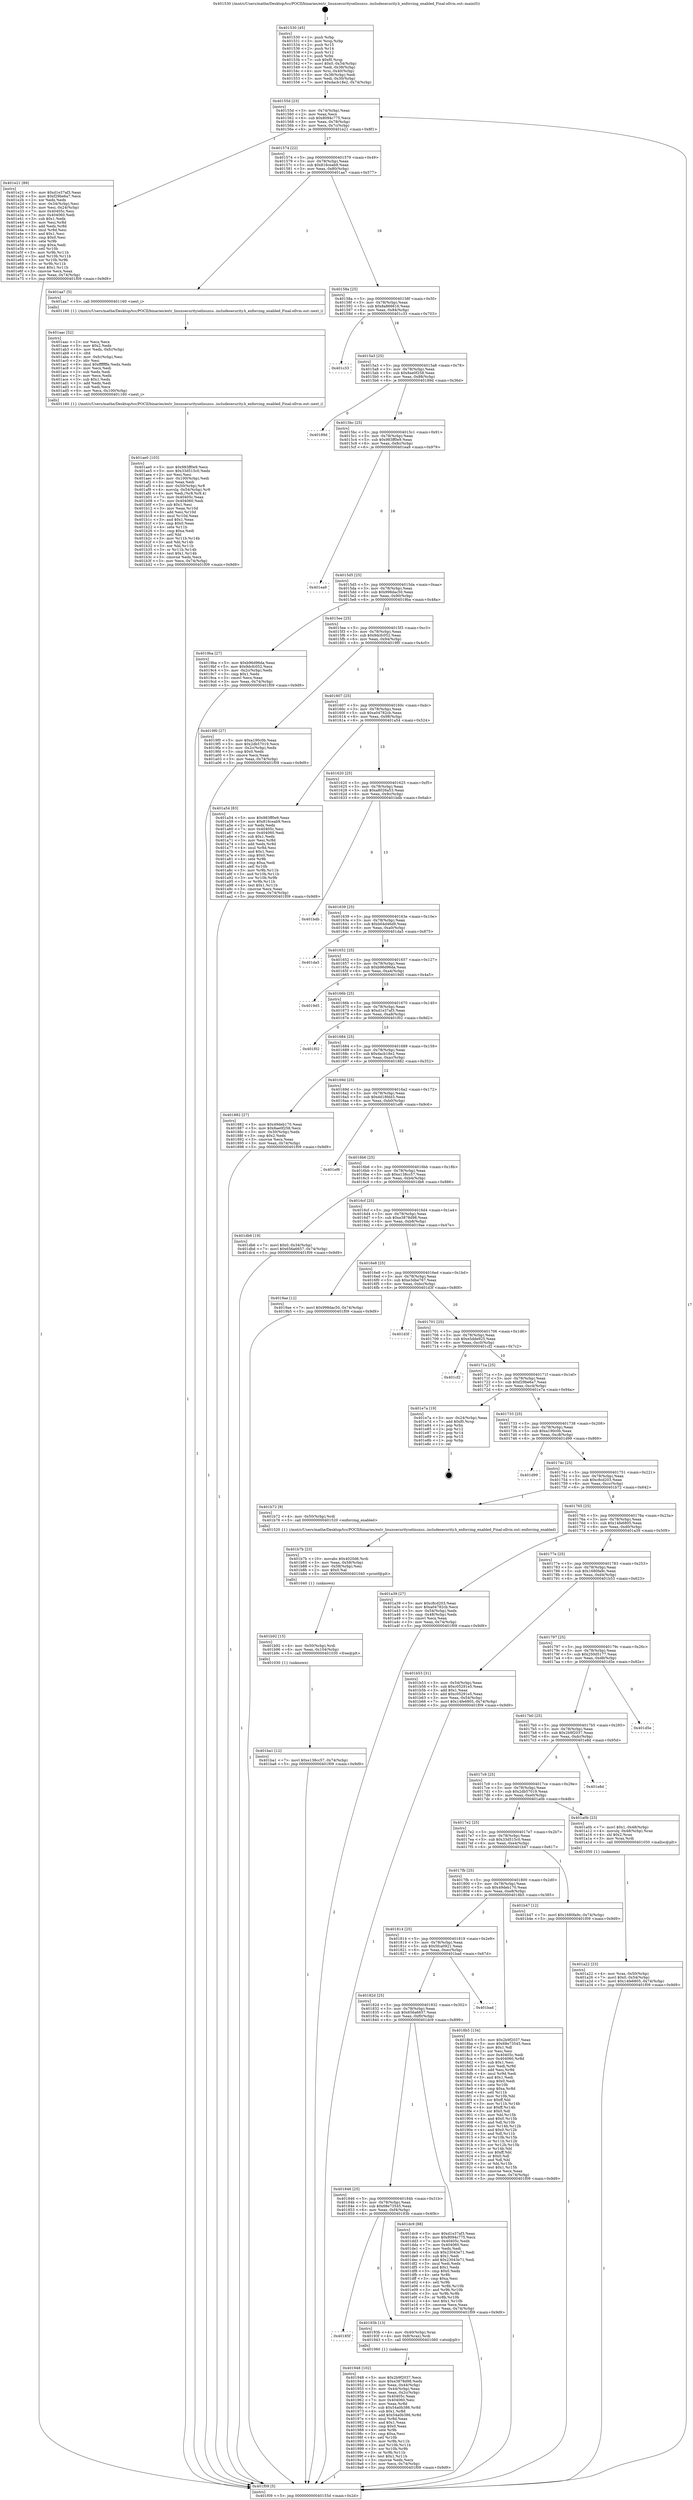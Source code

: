 digraph "0x401530" {
  label = "0x401530 (/mnt/c/Users/mathe/Desktop/tcc/POCII/binaries/extr_linuxsecurityselinuxss..includesecurity.h_enforcing_enabled_Final-ollvm.out::main(0))"
  labelloc = "t"
  node[shape=record]

  Entry [label="",width=0.3,height=0.3,shape=circle,fillcolor=black,style=filled]
  "0x40155d" [label="{
     0x40155d [23]\l
     | [instrs]\l
     &nbsp;&nbsp;0x40155d \<+3\>: mov -0x74(%rbp),%eax\l
     &nbsp;&nbsp;0x401560 \<+2\>: mov %eax,%ecx\l
     &nbsp;&nbsp;0x401562 \<+6\>: sub $0x8094c775,%ecx\l
     &nbsp;&nbsp;0x401568 \<+3\>: mov %eax,-0x78(%rbp)\l
     &nbsp;&nbsp;0x40156b \<+3\>: mov %ecx,-0x7c(%rbp)\l
     &nbsp;&nbsp;0x40156e \<+6\>: je 0000000000401e21 \<main+0x8f1\>\l
  }"]
  "0x401e21" [label="{
     0x401e21 [89]\l
     | [instrs]\l
     &nbsp;&nbsp;0x401e21 \<+5\>: mov $0xd1e37af3,%eax\l
     &nbsp;&nbsp;0x401e26 \<+5\>: mov $0xf29be6a7,%ecx\l
     &nbsp;&nbsp;0x401e2b \<+2\>: xor %edx,%edx\l
     &nbsp;&nbsp;0x401e2d \<+3\>: mov -0x34(%rbp),%esi\l
     &nbsp;&nbsp;0x401e30 \<+3\>: mov %esi,-0x24(%rbp)\l
     &nbsp;&nbsp;0x401e33 \<+7\>: mov 0x40405c,%esi\l
     &nbsp;&nbsp;0x401e3a \<+7\>: mov 0x404060,%edi\l
     &nbsp;&nbsp;0x401e41 \<+3\>: sub $0x1,%edx\l
     &nbsp;&nbsp;0x401e44 \<+3\>: mov %esi,%r8d\l
     &nbsp;&nbsp;0x401e47 \<+3\>: add %edx,%r8d\l
     &nbsp;&nbsp;0x401e4a \<+4\>: imul %r8d,%esi\l
     &nbsp;&nbsp;0x401e4e \<+3\>: and $0x1,%esi\l
     &nbsp;&nbsp;0x401e51 \<+3\>: cmp $0x0,%esi\l
     &nbsp;&nbsp;0x401e54 \<+4\>: sete %r9b\l
     &nbsp;&nbsp;0x401e58 \<+3\>: cmp $0xa,%edi\l
     &nbsp;&nbsp;0x401e5b \<+4\>: setl %r10b\l
     &nbsp;&nbsp;0x401e5f \<+3\>: mov %r9b,%r11b\l
     &nbsp;&nbsp;0x401e62 \<+3\>: and %r10b,%r11b\l
     &nbsp;&nbsp;0x401e65 \<+3\>: xor %r10b,%r9b\l
     &nbsp;&nbsp;0x401e68 \<+3\>: or %r9b,%r11b\l
     &nbsp;&nbsp;0x401e6b \<+4\>: test $0x1,%r11b\l
     &nbsp;&nbsp;0x401e6f \<+3\>: cmovne %ecx,%eax\l
     &nbsp;&nbsp;0x401e72 \<+3\>: mov %eax,-0x74(%rbp)\l
     &nbsp;&nbsp;0x401e75 \<+5\>: jmp 0000000000401f09 \<main+0x9d9\>\l
  }"]
  "0x401574" [label="{
     0x401574 [22]\l
     | [instrs]\l
     &nbsp;&nbsp;0x401574 \<+5\>: jmp 0000000000401579 \<main+0x49\>\l
     &nbsp;&nbsp;0x401579 \<+3\>: mov -0x78(%rbp),%eax\l
     &nbsp;&nbsp;0x40157c \<+5\>: sub $0x816ceab9,%eax\l
     &nbsp;&nbsp;0x401581 \<+3\>: mov %eax,-0x80(%rbp)\l
     &nbsp;&nbsp;0x401584 \<+6\>: je 0000000000401aa7 \<main+0x577\>\l
  }"]
  Exit [label="",width=0.3,height=0.3,shape=circle,fillcolor=black,style=filled,peripheries=2]
  "0x401aa7" [label="{
     0x401aa7 [5]\l
     | [instrs]\l
     &nbsp;&nbsp;0x401aa7 \<+5\>: call 0000000000401160 \<next_i\>\l
     | [calls]\l
     &nbsp;&nbsp;0x401160 \{1\} (/mnt/c/Users/mathe/Desktop/tcc/POCII/binaries/extr_linuxsecurityselinuxss..includesecurity.h_enforcing_enabled_Final-ollvm.out::next_i)\l
  }"]
  "0x40158a" [label="{
     0x40158a [25]\l
     | [instrs]\l
     &nbsp;&nbsp;0x40158a \<+5\>: jmp 000000000040158f \<main+0x5f\>\l
     &nbsp;&nbsp;0x40158f \<+3\>: mov -0x78(%rbp),%eax\l
     &nbsp;&nbsp;0x401592 \<+5\>: sub $0x8a866616,%eax\l
     &nbsp;&nbsp;0x401597 \<+6\>: mov %eax,-0x84(%rbp)\l
     &nbsp;&nbsp;0x40159d \<+6\>: je 0000000000401c33 \<main+0x703\>\l
  }"]
  "0x401ba1" [label="{
     0x401ba1 [12]\l
     | [instrs]\l
     &nbsp;&nbsp;0x401ba1 \<+7\>: movl $0xe138cc57,-0x74(%rbp)\l
     &nbsp;&nbsp;0x401ba8 \<+5\>: jmp 0000000000401f09 \<main+0x9d9\>\l
  }"]
  "0x401c33" [label="{
     0x401c33\l
  }", style=dashed]
  "0x4015a3" [label="{
     0x4015a3 [25]\l
     | [instrs]\l
     &nbsp;&nbsp;0x4015a3 \<+5\>: jmp 00000000004015a8 \<main+0x78\>\l
     &nbsp;&nbsp;0x4015a8 \<+3\>: mov -0x78(%rbp),%eax\l
     &nbsp;&nbsp;0x4015ab \<+5\>: sub $0x8ae0f258,%eax\l
     &nbsp;&nbsp;0x4015b0 \<+6\>: mov %eax,-0x88(%rbp)\l
     &nbsp;&nbsp;0x4015b6 \<+6\>: je 000000000040189d \<main+0x36d\>\l
  }"]
  "0x401b92" [label="{
     0x401b92 [15]\l
     | [instrs]\l
     &nbsp;&nbsp;0x401b92 \<+4\>: mov -0x50(%rbp),%rdi\l
     &nbsp;&nbsp;0x401b96 \<+6\>: mov %eax,-0x104(%rbp)\l
     &nbsp;&nbsp;0x401b9c \<+5\>: call 0000000000401030 \<free@plt\>\l
     | [calls]\l
     &nbsp;&nbsp;0x401030 \{1\} (unknown)\l
  }"]
  "0x40189d" [label="{
     0x40189d\l
  }", style=dashed]
  "0x4015bc" [label="{
     0x4015bc [25]\l
     | [instrs]\l
     &nbsp;&nbsp;0x4015bc \<+5\>: jmp 00000000004015c1 \<main+0x91\>\l
     &nbsp;&nbsp;0x4015c1 \<+3\>: mov -0x78(%rbp),%eax\l
     &nbsp;&nbsp;0x4015c4 \<+5\>: sub $0x983ff0e9,%eax\l
     &nbsp;&nbsp;0x4015c9 \<+6\>: mov %eax,-0x8c(%rbp)\l
     &nbsp;&nbsp;0x4015cf \<+6\>: je 0000000000401ea9 \<main+0x979\>\l
  }"]
  "0x401b7b" [label="{
     0x401b7b [23]\l
     | [instrs]\l
     &nbsp;&nbsp;0x401b7b \<+10\>: movabs $0x4020d6,%rdi\l
     &nbsp;&nbsp;0x401b85 \<+3\>: mov %eax,-0x58(%rbp)\l
     &nbsp;&nbsp;0x401b88 \<+3\>: mov -0x58(%rbp),%esi\l
     &nbsp;&nbsp;0x401b8b \<+2\>: mov $0x0,%al\l
     &nbsp;&nbsp;0x401b8d \<+5\>: call 0000000000401040 \<printf@plt\>\l
     | [calls]\l
     &nbsp;&nbsp;0x401040 \{1\} (unknown)\l
  }"]
  "0x401ea9" [label="{
     0x401ea9\l
  }", style=dashed]
  "0x4015d5" [label="{
     0x4015d5 [25]\l
     | [instrs]\l
     &nbsp;&nbsp;0x4015d5 \<+5\>: jmp 00000000004015da \<main+0xaa\>\l
     &nbsp;&nbsp;0x4015da \<+3\>: mov -0x78(%rbp),%eax\l
     &nbsp;&nbsp;0x4015dd \<+5\>: sub $0x998dac50,%eax\l
     &nbsp;&nbsp;0x4015e2 \<+6\>: mov %eax,-0x90(%rbp)\l
     &nbsp;&nbsp;0x4015e8 \<+6\>: je 00000000004019ba \<main+0x48a\>\l
  }"]
  "0x401ae0" [label="{
     0x401ae0 [103]\l
     | [instrs]\l
     &nbsp;&nbsp;0x401ae0 \<+5\>: mov $0x983ff0e9,%ecx\l
     &nbsp;&nbsp;0x401ae5 \<+5\>: mov $0x33d515c0,%edx\l
     &nbsp;&nbsp;0x401aea \<+2\>: xor %esi,%esi\l
     &nbsp;&nbsp;0x401aec \<+6\>: mov -0x100(%rbp),%edi\l
     &nbsp;&nbsp;0x401af2 \<+3\>: imul %eax,%edi\l
     &nbsp;&nbsp;0x401af5 \<+4\>: mov -0x50(%rbp),%r8\l
     &nbsp;&nbsp;0x401af9 \<+4\>: movslq -0x54(%rbp),%r9\l
     &nbsp;&nbsp;0x401afd \<+4\>: mov %edi,(%r8,%r9,4)\l
     &nbsp;&nbsp;0x401b01 \<+7\>: mov 0x40405c,%eax\l
     &nbsp;&nbsp;0x401b08 \<+7\>: mov 0x404060,%edi\l
     &nbsp;&nbsp;0x401b0f \<+3\>: sub $0x1,%esi\l
     &nbsp;&nbsp;0x401b12 \<+3\>: mov %eax,%r10d\l
     &nbsp;&nbsp;0x401b15 \<+3\>: add %esi,%r10d\l
     &nbsp;&nbsp;0x401b18 \<+4\>: imul %r10d,%eax\l
     &nbsp;&nbsp;0x401b1c \<+3\>: and $0x1,%eax\l
     &nbsp;&nbsp;0x401b1f \<+3\>: cmp $0x0,%eax\l
     &nbsp;&nbsp;0x401b22 \<+4\>: sete %r11b\l
     &nbsp;&nbsp;0x401b26 \<+3\>: cmp $0xa,%edi\l
     &nbsp;&nbsp;0x401b29 \<+3\>: setl %bl\l
     &nbsp;&nbsp;0x401b2c \<+3\>: mov %r11b,%r14b\l
     &nbsp;&nbsp;0x401b2f \<+3\>: and %bl,%r14b\l
     &nbsp;&nbsp;0x401b32 \<+3\>: xor %bl,%r11b\l
     &nbsp;&nbsp;0x401b35 \<+3\>: or %r11b,%r14b\l
     &nbsp;&nbsp;0x401b38 \<+4\>: test $0x1,%r14b\l
     &nbsp;&nbsp;0x401b3c \<+3\>: cmovne %edx,%ecx\l
     &nbsp;&nbsp;0x401b3f \<+3\>: mov %ecx,-0x74(%rbp)\l
     &nbsp;&nbsp;0x401b42 \<+5\>: jmp 0000000000401f09 \<main+0x9d9\>\l
  }"]
  "0x4019ba" [label="{
     0x4019ba [27]\l
     | [instrs]\l
     &nbsp;&nbsp;0x4019ba \<+5\>: mov $0xb96d96da,%eax\l
     &nbsp;&nbsp;0x4019bf \<+5\>: mov $0x9dcfc052,%ecx\l
     &nbsp;&nbsp;0x4019c4 \<+3\>: mov -0x2c(%rbp),%edx\l
     &nbsp;&nbsp;0x4019c7 \<+3\>: cmp $0x1,%edx\l
     &nbsp;&nbsp;0x4019ca \<+3\>: cmovl %ecx,%eax\l
     &nbsp;&nbsp;0x4019cd \<+3\>: mov %eax,-0x74(%rbp)\l
     &nbsp;&nbsp;0x4019d0 \<+5\>: jmp 0000000000401f09 \<main+0x9d9\>\l
  }"]
  "0x4015ee" [label="{
     0x4015ee [25]\l
     | [instrs]\l
     &nbsp;&nbsp;0x4015ee \<+5\>: jmp 00000000004015f3 \<main+0xc3\>\l
     &nbsp;&nbsp;0x4015f3 \<+3\>: mov -0x78(%rbp),%eax\l
     &nbsp;&nbsp;0x4015f6 \<+5\>: sub $0x9dcfc052,%eax\l
     &nbsp;&nbsp;0x4015fb \<+6\>: mov %eax,-0x94(%rbp)\l
     &nbsp;&nbsp;0x401601 \<+6\>: je 00000000004019f0 \<main+0x4c0\>\l
  }"]
  "0x401aac" [label="{
     0x401aac [52]\l
     | [instrs]\l
     &nbsp;&nbsp;0x401aac \<+2\>: xor %ecx,%ecx\l
     &nbsp;&nbsp;0x401aae \<+5\>: mov $0x2,%edx\l
     &nbsp;&nbsp;0x401ab3 \<+6\>: mov %edx,-0xfc(%rbp)\l
     &nbsp;&nbsp;0x401ab9 \<+1\>: cltd\l
     &nbsp;&nbsp;0x401aba \<+6\>: mov -0xfc(%rbp),%esi\l
     &nbsp;&nbsp;0x401ac0 \<+2\>: idiv %esi\l
     &nbsp;&nbsp;0x401ac2 \<+6\>: imul $0xfffffffe,%edx,%edx\l
     &nbsp;&nbsp;0x401ac8 \<+2\>: mov %ecx,%edi\l
     &nbsp;&nbsp;0x401aca \<+2\>: sub %edx,%edi\l
     &nbsp;&nbsp;0x401acc \<+2\>: mov %ecx,%edx\l
     &nbsp;&nbsp;0x401ace \<+3\>: sub $0x1,%edx\l
     &nbsp;&nbsp;0x401ad1 \<+2\>: add %edx,%edi\l
     &nbsp;&nbsp;0x401ad3 \<+2\>: sub %edi,%ecx\l
     &nbsp;&nbsp;0x401ad5 \<+6\>: mov %ecx,-0x100(%rbp)\l
     &nbsp;&nbsp;0x401adb \<+5\>: call 0000000000401160 \<next_i\>\l
     | [calls]\l
     &nbsp;&nbsp;0x401160 \{1\} (/mnt/c/Users/mathe/Desktop/tcc/POCII/binaries/extr_linuxsecurityselinuxss..includesecurity.h_enforcing_enabled_Final-ollvm.out::next_i)\l
  }"]
  "0x4019f0" [label="{
     0x4019f0 [27]\l
     | [instrs]\l
     &nbsp;&nbsp;0x4019f0 \<+5\>: mov $0xa190c0b,%eax\l
     &nbsp;&nbsp;0x4019f5 \<+5\>: mov $0x2db57019,%ecx\l
     &nbsp;&nbsp;0x4019fa \<+3\>: mov -0x2c(%rbp),%edx\l
     &nbsp;&nbsp;0x4019fd \<+3\>: cmp $0x0,%edx\l
     &nbsp;&nbsp;0x401a00 \<+3\>: cmove %ecx,%eax\l
     &nbsp;&nbsp;0x401a03 \<+3\>: mov %eax,-0x74(%rbp)\l
     &nbsp;&nbsp;0x401a06 \<+5\>: jmp 0000000000401f09 \<main+0x9d9\>\l
  }"]
  "0x401607" [label="{
     0x401607 [25]\l
     | [instrs]\l
     &nbsp;&nbsp;0x401607 \<+5\>: jmp 000000000040160c \<main+0xdc\>\l
     &nbsp;&nbsp;0x40160c \<+3\>: mov -0x78(%rbp),%eax\l
     &nbsp;&nbsp;0x40160f \<+5\>: sub $0xa04782cb,%eax\l
     &nbsp;&nbsp;0x401614 \<+6\>: mov %eax,-0x98(%rbp)\l
     &nbsp;&nbsp;0x40161a \<+6\>: je 0000000000401a54 \<main+0x524\>\l
  }"]
  "0x401a22" [label="{
     0x401a22 [23]\l
     | [instrs]\l
     &nbsp;&nbsp;0x401a22 \<+4\>: mov %rax,-0x50(%rbp)\l
     &nbsp;&nbsp;0x401a26 \<+7\>: movl $0x0,-0x54(%rbp)\l
     &nbsp;&nbsp;0x401a2d \<+7\>: movl $0x14fe6805,-0x74(%rbp)\l
     &nbsp;&nbsp;0x401a34 \<+5\>: jmp 0000000000401f09 \<main+0x9d9\>\l
  }"]
  "0x401a54" [label="{
     0x401a54 [83]\l
     | [instrs]\l
     &nbsp;&nbsp;0x401a54 \<+5\>: mov $0x983ff0e9,%eax\l
     &nbsp;&nbsp;0x401a59 \<+5\>: mov $0x816ceab9,%ecx\l
     &nbsp;&nbsp;0x401a5e \<+2\>: xor %edx,%edx\l
     &nbsp;&nbsp;0x401a60 \<+7\>: mov 0x40405c,%esi\l
     &nbsp;&nbsp;0x401a67 \<+7\>: mov 0x404060,%edi\l
     &nbsp;&nbsp;0x401a6e \<+3\>: sub $0x1,%edx\l
     &nbsp;&nbsp;0x401a71 \<+3\>: mov %esi,%r8d\l
     &nbsp;&nbsp;0x401a74 \<+3\>: add %edx,%r8d\l
     &nbsp;&nbsp;0x401a77 \<+4\>: imul %r8d,%esi\l
     &nbsp;&nbsp;0x401a7b \<+3\>: and $0x1,%esi\l
     &nbsp;&nbsp;0x401a7e \<+3\>: cmp $0x0,%esi\l
     &nbsp;&nbsp;0x401a81 \<+4\>: sete %r9b\l
     &nbsp;&nbsp;0x401a85 \<+3\>: cmp $0xa,%edi\l
     &nbsp;&nbsp;0x401a88 \<+4\>: setl %r10b\l
     &nbsp;&nbsp;0x401a8c \<+3\>: mov %r9b,%r11b\l
     &nbsp;&nbsp;0x401a8f \<+3\>: and %r10b,%r11b\l
     &nbsp;&nbsp;0x401a92 \<+3\>: xor %r10b,%r9b\l
     &nbsp;&nbsp;0x401a95 \<+3\>: or %r9b,%r11b\l
     &nbsp;&nbsp;0x401a98 \<+4\>: test $0x1,%r11b\l
     &nbsp;&nbsp;0x401a9c \<+3\>: cmovne %ecx,%eax\l
     &nbsp;&nbsp;0x401a9f \<+3\>: mov %eax,-0x74(%rbp)\l
     &nbsp;&nbsp;0x401aa2 \<+5\>: jmp 0000000000401f09 \<main+0x9d9\>\l
  }"]
  "0x401620" [label="{
     0x401620 [25]\l
     | [instrs]\l
     &nbsp;&nbsp;0x401620 \<+5\>: jmp 0000000000401625 \<main+0xf5\>\l
     &nbsp;&nbsp;0x401625 \<+3\>: mov -0x78(%rbp),%eax\l
     &nbsp;&nbsp;0x401628 \<+5\>: sub $0xa8026a53,%eax\l
     &nbsp;&nbsp;0x40162d \<+6\>: mov %eax,-0x9c(%rbp)\l
     &nbsp;&nbsp;0x401633 \<+6\>: je 0000000000401bdb \<main+0x6ab\>\l
  }"]
  "0x401948" [label="{
     0x401948 [102]\l
     | [instrs]\l
     &nbsp;&nbsp;0x401948 \<+5\>: mov $0x2b9f2037,%ecx\l
     &nbsp;&nbsp;0x40194d \<+5\>: mov $0xe3878d98,%edx\l
     &nbsp;&nbsp;0x401952 \<+3\>: mov %eax,-0x44(%rbp)\l
     &nbsp;&nbsp;0x401955 \<+3\>: mov -0x44(%rbp),%eax\l
     &nbsp;&nbsp;0x401958 \<+3\>: mov %eax,-0x2c(%rbp)\l
     &nbsp;&nbsp;0x40195b \<+7\>: mov 0x40405c,%eax\l
     &nbsp;&nbsp;0x401962 \<+7\>: mov 0x404060,%esi\l
     &nbsp;&nbsp;0x401969 \<+3\>: mov %eax,%r8d\l
     &nbsp;&nbsp;0x40196c \<+7\>: sub $0x54a0b386,%r8d\l
     &nbsp;&nbsp;0x401973 \<+4\>: sub $0x1,%r8d\l
     &nbsp;&nbsp;0x401977 \<+7\>: add $0x54a0b386,%r8d\l
     &nbsp;&nbsp;0x40197e \<+4\>: imul %r8d,%eax\l
     &nbsp;&nbsp;0x401982 \<+3\>: and $0x1,%eax\l
     &nbsp;&nbsp;0x401985 \<+3\>: cmp $0x0,%eax\l
     &nbsp;&nbsp;0x401988 \<+4\>: sete %r9b\l
     &nbsp;&nbsp;0x40198c \<+3\>: cmp $0xa,%esi\l
     &nbsp;&nbsp;0x40198f \<+4\>: setl %r10b\l
     &nbsp;&nbsp;0x401993 \<+3\>: mov %r9b,%r11b\l
     &nbsp;&nbsp;0x401996 \<+3\>: and %r10b,%r11b\l
     &nbsp;&nbsp;0x401999 \<+3\>: xor %r10b,%r9b\l
     &nbsp;&nbsp;0x40199c \<+3\>: or %r9b,%r11b\l
     &nbsp;&nbsp;0x40199f \<+4\>: test $0x1,%r11b\l
     &nbsp;&nbsp;0x4019a3 \<+3\>: cmovne %edx,%ecx\l
     &nbsp;&nbsp;0x4019a6 \<+3\>: mov %ecx,-0x74(%rbp)\l
     &nbsp;&nbsp;0x4019a9 \<+5\>: jmp 0000000000401f09 \<main+0x9d9\>\l
  }"]
  "0x401bdb" [label="{
     0x401bdb\l
  }", style=dashed]
  "0x401639" [label="{
     0x401639 [25]\l
     | [instrs]\l
     &nbsp;&nbsp;0x401639 \<+5\>: jmp 000000000040163e \<main+0x10e\>\l
     &nbsp;&nbsp;0x40163e \<+3\>: mov -0x78(%rbp),%eax\l
     &nbsp;&nbsp;0x401641 \<+5\>: sub $0xb04d46d9,%eax\l
     &nbsp;&nbsp;0x401646 \<+6\>: mov %eax,-0xa0(%rbp)\l
     &nbsp;&nbsp;0x40164c \<+6\>: je 0000000000401da5 \<main+0x875\>\l
  }"]
  "0x40185f" [label="{
     0x40185f\l
  }", style=dashed]
  "0x401da5" [label="{
     0x401da5\l
  }", style=dashed]
  "0x401652" [label="{
     0x401652 [25]\l
     | [instrs]\l
     &nbsp;&nbsp;0x401652 \<+5\>: jmp 0000000000401657 \<main+0x127\>\l
     &nbsp;&nbsp;0x401657 \<+3\>: mov -0x78(%rbp),%eax\l
     &nbsp;&nbsp;0x40165a \<+5\>: sub $0xb96d96da,%eax\l
     &nbsp;&nbsp;0x40165f \<+6\>: mov %eax,-0xa4(%rbp)\l
     &nbsp;&nbsp;0x401665 \<+6\>: je 00000000004019d5 \<main+0x4a5\>\l
  }"]
  "0x40193b" [label="{
     0x40193b [13]\l
     | [instrs]\l
     &nbsp;&nbsp;0x40193b \<+4\>: mov -0x40(%rbp),%rax\l
     &nbsp;&nbsp;0x40193f \<+4\>: mov 0x8(%rax),%rdi\l
     &nbsp;&nbsp;0x401943 \<+5\>: call 0000000000401060 \<atoi@plt\>\l
     | [calls]\l
     &nbsp;&nbsp;0x401060 \{1\} (unknown)\l
  }"]
  "0x4019d5" [label="{
     0x4019d5\l
  }", style=dashed]
  "0x40166b" [label="{
     0x40166b [25]\l
     | [instrs]\l
     &nbsp;&nbsp;0x40166b \<+5\>: jmp 0000000000401670 \<main+0x140\>\l
     &nbsp;&nbsp;0x401670 \<+3\>: mov -0x78(%rbp),%eax\l
     &nbsp;&nbsp;0x401673 \<+5\>: sub $0xd1e37af3,%eax\l
     &nbsp;&nbsp;0x401678 \<+6\>: mov %eax,-0xa8(%rbp)\l
     &nbsp;&nbsp;0x40167e \<+6\>: je 0000000000401f02 \<main+0x9d2\>\l
  }"]
  "0x401846" [label="{
     0x401846 [25]\l
     | [instrs]\l
     &nbsp;&nbsp;0x401846 \<+5\>: jmp 000000000040184b \<main+0x31b\>\l
     &nbsp;&nbsp;0x40184b \<+3\>: mov -0x78(%rbp),%eax\l
     &nbsp;&nbsp;0x40184e \<+5\>: sub $0x68e73545,%eax\l
     &nbsp;&nbsp;0x401853 \<+6\>: mov %eax,-0xf4(%rbp)\l
     &nbsp;&nbsp;0x401859 \<+6\>: je 000000000040193b \<main+0x40b\>\l
  }"]
  "0x401f02" [label="{
     0x401f02\l
  }", style=dashed]
  "0x401684" [label="{
     0x401684 [25]\l
     | [instrs]\l
     &nbsp;&nbsp;0x401684 \<+5\>: jmp 0000000000401689 \<main+0x159\>\l
     &nbsp;&nbsp;0x401689 \<+3\>: mov -0x78(%rbp),%eax\l
     &nbsp;&nbsp;0x40168c \<+5\>: sub $0xdacb18e2,%eax\l
     &nbsp;&nbsp;0x401691 \<+6\>: mov %eax,-0xac(%rbp)\l
     &nbsp;&nbsp;0x401697 \<+6\>: je 0000000000401882 \<main+0x352\>\l
  }"]
  "0x401dc9" [label="{
     0x401dc9 [88]\l
     | [instrs]\l
     &nbsp;&nbsp;0x401dc9 \<+5\>: mov $0xd1e37af3,%eax\l
     &nbsp;&nbsp;0x401dce \<+5\>: mov $0x8094c775,%ecx\l
     &nbsp;&nbsp;0x401dd3 \<+7\>: mov 0x40405c,%edx\l
     &nbsp;&nbsp;0x401dda \<+7\>: mov 0x404060,%esi\l
     &nbsp;&nbsp;0x401de1 \<+2\>: mov %edx,%edi\l
     &nbsp;&nbsp;0x401de3 \<+6\>: sub $0x23043e71,%edi\l
     &nbsp;&nbsp;0x401de9 \<+3\>: sub $0x1,%edi\l
     &nbsp;&nbsp;0x401dec \<+6\>: add $0x23043e71,%edi\l
     &nbsp;&nbsp;0x401df2 \<+3\>: imul %edi,%edx\l
     &nbsp;&nbsp;0x401df5 \<+3\>: and $0x1,%edx\l
     &nbsp;&nbsp;0x401df8 \<+3\>: cmp $0x0,%edx\l
     &nbsp;&nbsp;0x401dfb \<+4\>: sete %r8b\l
     &nbsp;&nbsp;0x401dff \<+3\>: cmp $0xa,%esi\l
     &nbsp;&nbsp;0x401e02 \<+4\>: setl %r9b\l
     &nbsp;&nbsp;0x401e06 \<+3\>: mov %r8b,%r10b\l
     &nbsp;&nbsp;0x401e09 \<+3\>: and %r9b,%r10b\l
     &nbsp;&nbsp;0x401e0c \<+3\>: xor %r9b,%r8b\l
     &nbsp;&nbsp;0x401e0f \<+3\>: or %r8b,%r10b\l
     &nbsp;&nbsp;0x401e12 \<+4\>: test $0x1,%r10b\l
     &nbsp;&nbsp;0x401e16 \<+3\>: cmovne %ecx,%eax\l
     &nbsp;&nbsp;0x401e19 \<+3\>: mov %eax,-0x74(%rbp)\l
     &nbsp;&nbsp;0x401e1c \<+5\>: jmp 0000000000401f09 \<main+0x9d9\>\l
  }"]
  "0x401882" [label="{
     0x401882 [27]\l
     | [instrs]\l
     &nbsp;&nbsp;0x401882 \<+5\>: mov $0x49deb170,%eax\l
     &nbsp;&nbsp;0x401887 \<+5\>: mov $0x8ae0f258,%ecx\l
     &nbsp;&nbsp;0x40188c \<+3\>: mov -0x30(%rbp),%edx\l
     &nbsp;&nbsp;0x40188f \<+3\>: cmp $0x2,%edx\l
     &nbsp;&nbsp;0x401892 \<+3\>: cmovne %ecx,%eax\l
     &nbsp;&nbsp;0x401895 \<+3\>: mov %eax,-0x74(%rbp)\l
     &nbsp;&nbsp;0x401898 \<+5\>: jmp 0000000000401f09 \<main+0x9d9\>\l
  }"]
  "0x40169d" [label="{
     0x40169d [25]\l
     | [instrs]\l
     &nbsp;&nbsp;0x40169d \<+5\>: jmp 00000000004016a2 \<main+0x172\>\l
     &nbsp;&nbsp;0x4016a2 \<+3\>: mov -0x78(%rbp),%eax\l
     &nbsp;&nbsp;0x4016a5 \<+5\>: sub $0xdd18fdd3,%eax\l
     &nbsp;&nbsp;0x4016aa \<+6\>: mov %eax,-0xb0(%rbp)\l
     &nbsp;&nbsp;0x4016b0 \<+6\>: je 0000000000401ef6 \<main+0x9c6\>\l
  }"]
  "0x401f09" [label="{
     0x401f09 [5]\l
     | [instrs]\l
     &nbsp;&nbsp;0x401f09 \<+5\>: jmp 000000000040155d \<main+0x2d\>\l
  }"]
  "0x401530" [label="{
     0x401530 [45]\l
     | [instrs]\l
     &nbsp;&nbsp;0x401530 \<+1\>: push %rbp\l
     &nbsp;&nbsp;0x401531 \<+3\>: mov %rsp,%rbp\l
     &nbsp;&nbsp;0x401534 \<+2\>: push %r15\l
     &nbsp;&nbsp;0x401536 \<+2\>: push %r14\l
     &nbsp;&nbsp;0x401538 \<+2\>: push %r12\l
     &nbsp;&nbsp;0x40153a \<+1\>: push %rbx\l
     &nbsp;&nbsp;0x40153b \<+7\>: sub $0xf0,%rsp\l
     &nbsp;&nbsp;0x401542 \<+7\>: movl $0x0,-0x34(%rbp)\l
     &nbsp;&nbsp;0x401549 \<+3\>: mov %edi,-0x38(%rbp)\l
     &nbsp;&nbsp;0x40154c \<+4\>: mov %rsi,-0x40(%rbp)\l
     &nbsp;&nbsp;0x401550 \<+3\>: mov -0x38(%rbp),%edi\l
     &nbsp;&nbsp;0x401553 \<+3\>: mov %edi,-0x30(%rbp)\l
     &nbsp;&nbsp;0x401556 \<+7\>: movl $0xdacb18e2,-0x74(%rbp)\l
  }"]
  "0x40182d" [label="{
     0x40182d [25]\l
     | [instrs]\l
     &nbsp;&nbsp;0x40182d \<+5\>: jmp 0000000000401832 \<main+0x302\>\l
     &nbsp;&nbsp;0x401832 \<+3\>: mov -0x78(%rbp),%eax\l
     &nbsp;&nbsp;0x401835 \<+5\>: sub $0x656a6657,%eax\l
     &nbsp;&nbsp;0x40183a \<+6\>: mov %eax,-0xf0(%rbp)\l
     &nbsp;&nbsp;0x401840 \<+6\>: je 0000000000401dc9 \<main+0x899\>\l
  }"]
  "0x401ef6" [label="{
     0x401ef6\l
  }", style=dashed]
  "0x4016b6" [label="{
     0x4016b6 [25]\l
     | [instrs]\l
     &nbsp;&nbsp;0x4016b6 \<+5\>: jmp 00000000004016bb \<main+0x18b\>\l
     &nbsp;&nbsp;0x4016bb \<+3\>: mov -0x78(%rbp),%eax\l
     &nbsp;&nbsp;0x4016be \<+5\>: sub $0xe138cc57,%eax\l
     &nbsp;&nbsp;0x4016c3 \<+6\>: mov %eax,-0xb4(%rbp)\l
     &nbsp;&nbsp;0x4016c9 \<+6\>: je 0000000000401db6 \<main+0x886\>\l
  }"]
  "0x401bad" [label="{
     0x401bad\l
  }", style=dashed]
  "0x401db6" [label="{
     0x401db6 [19]\l
     | [instrs]\l
     &nbsp;&nbsp;0x401db6 \<+7\>: movl $0x0,-0x34(%rbp)\l
     &nbsp;&nbsp;0x401dbd \<+7\>: movl $0x656a6657,-0x74(%rbp)\l
     &nbsp;&nbsp;0x401dc4 \<+5\>: jmp 0000000000401f09 \<main+0x9d9\>\l
  }"]
  "0x4016cf" [label="{
     0x4016cf [25]\l
     | [instrs]\l
     &nbsp;&nbsp;0x4016cf \<+5\>: jmp 00000000004016d4 \<main+0x1a4\>\l
     &nbsp;&nbsp;0x4016d4 \<+3\>: mov -0x78(%rbp),%eax\l
     &nbsp;&nbsp;0x4016d7 \<+5\>: sub $0xe3878d98,%eax\l
     &nbsp;&nbsp;0x4016dc \<+6\>: mov %eax,-0xb8(%rbp)\l
     &nbsp;&nbsp;0x4016e2 \<+6\>: je 00000000004019ae \<main+0x47e\>\l
  }"]
  "0x401814" [label="{
     0x401814 [25]\l
     | [instrs]\l
     &nbsp;&nbsp;0x401814 \<+5\>: jmp 0000000000401819 \<main+0x2e9\>\l
     &nbsp;&nbsp;0x401819 \<+3\>: mov -0x78(%rbp),%eax\l
     &nbsp;&nbsp;0x40181c \<+5\>: sub $0x5fca0921,%eax\l
     &nbsp;&nbsp;0x401821 \<+6\>: mov %eax,-0xec(%rbp)\l
     &nbsp;&nbsp;0x401827 \<+6\>: je 0000000000401bad \<main+0x67d\>\l
  }"]
  "0x4019ae" [label="{
     0x4019ae [12]\l
     | [instrs]\l
     &nbsp;&nbsp;0x4019ae \<+7\>: movl $0x998dac50,-0x74(%rbp)\l
     &nbsp;&nbsp;0x4019b5 \<+5\>: jmp 0000000000401f09 \<main+0x9d9\>\l
  }"]
  "0x4016e8" [label="{
     0x4016e8 [25]\l
     | [instrs]\l
     &nbsp;&nbsp;0x4016e8 \<+5\>: jmp 00000000004016ed \<main+0x1bd\>\l
     &nbsp;&nbsp;0x4016ed \<+3\>: mov -0x78(%rbp),%eax\l
     &nbsp;&nbsp;0x4016f0 \<+5\>: sub $0xe3dbe767,%eax\l
     &nbsp;&nbsp;0x4016f5 \<+6\>: mov %eax,-0xbc(%rbp)\l
     &nbsp;&nbsp;0x4016fb \<+6\>: je 0000000000401d3f \<main+0x80f\>\l
  }"]
  "0x4018b5" [label="{
     0x4018b5 [134]\l
     | [instrs]\l
     &nbsp;&nbsp;0x4018b5 \<+5\>: mov $0x2b9f2037,%eax\l
     &nbsp;&nbsp;0x4018ba \<+5\>: mov $0x68e73545,%ecx\l
     &nbsp;&nbsp;0x4018bf \<+2\>: mov $0x1,%dl\l
     &nbsp;&nbsp;0x4018c1 \<+2\>: xor %esi,%esi\l
     &nbsp;&nbsp;0x4018c3 \<+7\>: mov 0x40405c,%edi\l
     &nbsp;&nbsp;0x4018ca \<+8\>: mov 0x404060,%r8d\l
     &nbsp;&nbsp;0x4018d2 \<+3\>: sub $0x1,%esi\l
     &nbsp;&nbsp;0x4018d5 \<+3\>: mov %edi,%r9d\l
     &nbsp;&nbsp;0x4018d8 \<+3\>: add %esi,%r9d\l
     &nbsp;&nbsp;0x4018db \<+4\>: imul %r9d,%edi\l
     &nbsp;&nbsp;0x4018df \<+3\>: and $0x1,%edi\l
     &nbsp;&nbsp;0x4018e2 \<+3\>: cmp $0x0,%edi\l
     &nbsp;&nbsp;0x4018e5 \<+4\>: sete %r10b\l
     &nbsp;&nbsp;0x4018e9 \<+4\>: cmp $0xa,%r8d\l
     &nbsp;&nbsp;0x4018ed \<+4\>: setl %r11b\l
     &nbsp;&nbsp;0x4018f1 \<+3\>: mov %r10b,%bl\l
     &nbsp;&nbsp;0x4018f4 \<+3\>: xor $0xff,%bl\l
     &nbsp;&nbsp;0x4018f7 \<+3\>: mov %r11b,%r14b\l
     &nbsp;&nbsp;0x4018fa \<+4\>: xor $0xff,%r14b\l
     &nbsp;&nbsp;0x4018fe \<+3\>: xor $0x0,%dl\l
     &nbsp;&nbsp;0x401901 \<+3\>: mov %bl,%r15b\l
     &nbsp;&nbsp;0x401904 \<+4\>: and $0x0,%r15b\l
     &nbsp;&nbsp;0x401908 \<+3\>: and %dl,%r10b\l
     &nbsp;&nbsp;0x40190b \<+3\>: mov %r14b,%r12b\l
     &nbsp;&nbsp;0x40190e \<+4\>: and $0x0,%r12b\l
     &nbsp;&nbsp;0x401912 \<+3\>: and %dl,%r11b\l
     &nbsp;&nbsp;0x401915 \<+3\>: or %r10b,%r15b\l
     &nbsp;&nbsp;0x401918 \<+3\>: or %r11b,%r12b\l
     &nbsp;&nbsp;0x40191b \<+3\>: xor %r12b,%r15b\l
     &nbsp;&nbsp;0x40191e \<+3\>: or %r14b,%bl\l
     &nbsp;&nbsp;0x401921 \<+3\>: xor $0xff,%bl\l
     &nbsp;&nbsp;0x401924 \<+3\>: or $0x0,%dl\l
     &nbsp;&nbsp;0x401927 \<+2\>: and %dl,%bl\l
     &nbsp;&nbsp;0x401929 \<+3\>: or %bl,%r15b\l
     &nbsp;&nbsp;0x40192c \<+4\>: test $0x1,%r15b\l
     &nbsp;&nbsp;0x401930 \<+3\>: cmovne %ecx,%eax\l
     &nbsp;&nbsp;0x401933 \<+3\>: mov %eax,-0x74(%rbp)\l
     &nbsp;&nbsp;0x401936 \<+5\>: jmp 0000000000401f09 \<main+0x9d9\>\l
  }"]
  "0x401d3f" [label="{
     0x401d3f\l
  }", style=dashed]
  "0x401701" [label="{
     0x401701 [25]\l
     | [instrs]\l
     &nbsp;&nbsp;0x401701 \<+5\>: jmp 0000000000401706 \<main+0x1d6\>\l
     &nbsp;&nbsp;0x401706 \<+3\>: mov -0x78(%rbp),%eax\l
     &nbsp;&nbsp;0x401709 \<+5\>: sub $0xe5dde925,%eax\l
     &nbsp;&nbsp;0x40170e \<+6\>: mov %eax,-0xc0(%rbp)\l
     &nbsp;&nbsp;0x401714 \<+6\>: je 0000000000401cf2 \<main+0x7c2\>\l
  }"]
  "0x4017fb" [label="{
     0x4017fb [25]\l
     | [instrs]\l
     &nbsp;&nbsp;0x4017fb \<+5\>: jmp 0000000000401800 \<main+0x2d0\>\l
     &nbsp;&nbsp;0x401800 \<+3\>: mov -0x78(%rbp),%eax\l
     &nbsp;&nbsp;0x401803 \<+5\>: sub $0x49deb170,%eax\l
     &nbsp;&nbsp;0x401808 \<+6\>: mov %eax,-0xe8(%rbp)\l
     &nbsp;&nbsp;0x40180e \<+6\>: je 00000000004018b5 \<main+0x385\>\l
  }"]
  "0x401cf2" [label="{
     0x401cf2\l
  }", style=dashed]
  "0x40171a" [label="{
     0x40171a [25]\l
     | [instrs]\l
     &nbsp;&nbsp;0x40171a \<+5\>: jmp 000000000040171f \<main+0x1ef\>\l
     &nbsp;&nbsp;0x40171f \<+3\>: mov -0x78(%rbp),%eax\l
     &nbsp;&nbsp;0x401722 \<+5\>: sub $0xf29be6a7,%eax\l
     &nbsp;&nbsp;0x401727 \<+6\>: mov %eax,-0xc4(%rbp)\l
     &nbsp;&nbsp;0x40172d \<+6\>: je 0000000000401e7a \<main+0x94a\>\l
  }"]
  "0x401b47" [label="{
     0x401b47 [12]\l
     | [instrs]\l
     &nbsp;&nbsp;0x401b47 \<+7\>: movl $0x1680fa9c,-0x74(%rbp)\l
     &nbsp;&nbsp;0x401b4e \<+5\>: jmp 0000000000401f09 \<main+0x9d9\>\l
  }"]
  "0x401e7a" [label="{
     0x401e7a [19]\l
     | [instrs]\l
     &nbsp;&nbsp;0x401e7a \<+3\>: mov -0x24(%rbp),%eax\l
     &nbsp;&nbsp;0x401e7d \<+7\>: add $0xf0,%rsp\l
     &nbsp;&nbsp;0x401e84 \<+1\>: pop %rbx\l
     &nbsp;&nbsp;0x401e85 \<+2\>: pop %r12\l
     &nbsp;&nbsp;0x401e87 \<+2\>: pop %r14\l
     &nbsp;&nbsp;0x401e89 \<+2\>: pop %r15\l
     &nbsp;&nbsp;0x401e8b \<+1\>: pop %rbp\l
     &nbsp;&nbsp;0x401e8c \<+1\>: ret\l
  }"]
  "0x401733" [label="{
     0x401733 [25]\l
     | [instrs]\l
     &nbsp;&nbsp;0x401733 \<+5\>: jmp 0000000000401738 \<main+0x208\>\l
     &nbsp;&nbsp;0x401738 \<+3\>: mov -0x78(%rbp),%eax\l
     &nbsp;&nbsp;0x40173b \<+5\>: sub $0xa190c0b,%eax\l
     &nbsp;&nbsp;0x401740 \<+6\>: mov %eax,-0xc8(%rbp)\l
     &nbsp;&nbsp;0x401746 \<+6\>: je 0000000000401d99 \<main+0x869\>\l
  }"]
  "0x4017e2" [label="{
     0x4017e2 [25]\l
     | [instrs]\l
     &nbsp;&nbsp;0x4017e2 \<+5\>: jmp 00000000004017e7 \<main+0x2b7\>\l
     &nbsp;&nbsp;0x4017e7 \<+3\>: mov -0x78(%rbp),%eax\l
     &nbsp;&nbsp;0x4017ea \<+5\>: sub $0x33d515c0,%eax\l
     &nbsp;&nbsp;0x4017ef \<+6\>: mov %eax,-0xe4(%rbp)\l
     &nbsp;&nbsp;0x4017f5 \<+6\>: je 0000000000401b47 \<main+0x617\>\l
  }"]
  "0x401d99" [label="{
     0x401d99\l
  }", style=dashed]
  "0x40174c" [label="{
     0x40174c [25]\l
     | [instrs]\l
     &nbsp;&nbsp;0x40174c \<+5\>: jmp 0000000000401751 \<main+0x221\>\l
     &nbsp;&nbsp;0x401751 \<+3\>: mov -0x78(%rbp),%eax\l
     &nbsp;&nbsp;0x401754 \<+5\>: sub $0xc8cd203,%eax\l
     &nbsp;&nbsp;0x401759 \<+6\>: mov %eax,-0xcc(%rbp)\l
     &nbsp;&nbsp;0x40175f \<+6\>: je 0000000000401b72 \<main+0x642\>\l
  }"]
  "0x401a0b" [label="{
     0x401a0b [23]\l
     | [instrs]\l
     &nbsp;&nbsp;0x401a0b \<+7\>: movl $0x1,-0x48(%rbp)\l
     &nbsp;&nbsp;0x401a12 \<+4\>: movslq -0x48(%rbp),%rax\l
     &nbsp;&nbsp;0x401a16 \<+4\>: shl $0x2,%rax\l
     &nbsp;&nbsp;0x401a1a \<+3\>: mov %rax,%rdi\l
     &nbsp;&nbsp;0x401a1d \<+5\>: call 0000000000401050 \<malloc@plt\>\l
     | [calls]\l
     &nbsp;&nbsp;0x401050 \{1\} (unknown)\l
  }"]
  "0x401b72" [label="{
     0x401b72 [9]\l
     | [instrs]\l
     &nbsp;&nbsp;0x401b72 \<+4\>: mov -0x50(%rbp),%rdi\l
     &nbsp;&nbsp;0x401b76 \<+5\>: call 0000000000401520 \<enforcing_enabled\>\l
     | [calls]\l
     &nbsp;&nbsp;0x401520 \{1\} (/mnt/c/Users/mathe/Desktop/tcc/POCII/binaries/extr_linuxsecurityselinuxss..includesecurity.h_enforcing_enabled_Final-ollvm.out::enforcing_enabled)\l
  }"]
  "0x401765" [label="{
     0x401765 [25]\l
     | [instrs]\l
     &nbsp;&nbsp;0x401765 \<+5\>: jmp 000000000040176a \<main+0x23a\>\l
     &nbsp;&nbsp;0x40176a \<+3\>: mov -0x78(%rbp),%eax\l
     &nbsp;&nbsp;0x40176d \<+5\>: sub $0x14fe6805,%eax\l
     &nbsp;&nbsp;0x401772 \<+6\>: mov %eax,-0xd0(%rbp)\l
     &nbsp;&nbsp;0x401778 \<+6\>: je 0000000000401a39 \<main+0x509\>\l
  }"]
  "0x4017c9" [label="{
     0x4017c9 [25]\l
     | [instrs]\l
     &nbsp;&nbsp;0x4017c9 \<+5\>: jmp 00000000004017ce \<main+0x29e\>\l
     &nbsp;&nbsp;0x4017ce \<+3\>: mov -0x78(%rbp),%eax\l
     &nbsp;&nbsp;0x4017d1 \<+5\>: sub $0x2db57019,%eax\l
     &nbsp;&nbsp;0x4017d6 \<+6\>: mov %eax,-0xe0(%rbp)\l
     &nbsp;&nbsp;0x4017dc \<+6\>: je 0000000000401a0b \<main+0x4db\>\l
  }"]
  "0x401a39" [label="{
     0x401a39 [27]\l
     | [instrs]\l
     &nbsp;&nbsp;0x401a39 \<+5\>: mov $0xc8cd203,%eax\l
     &nbsp;&nbsp;0x401a3e \<+5\>: mov $0xa04782cb,%ecx\l
     &nbsp;&nbsp;0x401a43 \<+3\>: mov -0x54(%rbp),%edx\l
     &nbsp;&nbsp;0x401a46 \<+3\>: cmp -0x48(%rbp),%edx\l
     &nbsp;&nbsp;0x401a49 \<+3\>: cmovl %ecx,%eax\l
     &nbsp;&nbsp;0x401a4c \<+3\>: mov %eax,-0x74(%rbp)\l
     &nbsp;&nbsp;0x401a4f \<+5\>: jmp 0000000000401f09 \<main+0x9d9\>\l
  }"]
  "0x40177e" [label="{
     0x40177e [25]\l
     | [instrs]\l
     &nbsp;&nbsp;0x40177e \<+5\>: jmp 0000000000401783 \<main+0x253\>\l
     &nbsp;&nbsp;0x401783 \<+3\>: mov -0x78(%rbp),%eax\l
     &nbsp;&nbsp;0x401786 \<+5\>: sub $0x1680fa9c,%eax\l
     &nbsp;&nbsp;0x40178b \<+6\>: mov %eax,-0xd4(%rbp)\l
     &nbsp;&nbsp;0x401791 \<+6\>: je 0000000000401b53 \<main+0x623\>\l
  }"]
  "0x401e8d" [label="{
     0x401e8d\l
  }", style=dashed]
  "0x401b53" [label="{
     0x401b53 [31]\l
     | [instrs]\l
     &nbsp;&nbsp;0x401b53 \<+3\>: mov -0x54(%rbp),%eax\l
     &nbsp;&nbsp;0x401b56 \<+5\>: sub $0xc05291e5,%eax\l
     &nbsp;&nbsp;0x401b5b \<+3\>: add $0x1,%eax\l
     &nbsp;&nbsp;0x401b5e \<+5\>: add $0xc05291e5,%eax\l
     &nbsp;&nbsp;0x401b63 \<+3\>: mov %eax,-0x54(%rbp)\l
     &nbsp;&nbsp;0x401b66 \<+7\>: movl $0x14fe6805,-0x74(%rbp)\l
     &nbsp;&nbsp;0x401b6d \<+5\>: jmp 0000000000401f09 \<main+0x9d9\>\l
  }"]
  "0x401797" [label="{
     0x401797 [25]\l
     | [instrs]\l
     &nbsp;&nbsp;0x401797 \<+5\>: jmp 000000000040179c \<main+0x26c\>\l
     &nbsp;&nbsp;0x40179c \<+3\>: mov -0x78(%rbp),%eax\l
     &nbsp;&nbsp;0x40179f \<+5\>: sub $0x250d5177,%eax\l
     &nbsp;&nbsp;0x4017a4 \<+6\>: mov %eax,-0xd8(%rbp)\l
     &nbsp;&nbsp;0x4017aa \<+6\>: je 0000000000401d5e \<main+0x82e\>\l
  }"]
  "0x4017b0" [label="{
     0x4017b0 [25]\l
     | [instrs]\l
     &nbsp;&nbsp;0x4017b0 \<+5\>: jmp 00000000004017b5 \<main+0x285\>\l
     &nbsp;&nbsp;0x4017b5 \<+3\>: mov -0x78(%rbp),%eax\l
     &nbsp;&nbsp;0x4017b8 \<+5\>: sub $0x2b9f2037,%eax\l
     &nbsp;&nbsp;0x4017bd \<+6\>: mov %eax,-0xdc(%rbp)\l
     &nbsp;&nbsp;0x4017c3 \<+6\>: je 0000000000401e8d \<main+0x95d\>\l
  }"]
  "0x401d5e" [label="{
     0x401d5e\l
  }", style=dashed]
  Entry -> "0x401530" [label=" 1"]
  "0x40155d" -> "0x401e21" [label=" 1"]
  "0x40155d" -> "0x401574" [label=" 17"]
  "0x401e7a" -> Exit [label=" 1"]
  "0x401574" -> "0x401aa7" [label=" 1"]
  "0x401574" -> "0x40158a" [label=" 16"]
  "0x401e21" -> "0x401f09" [label=" 1"]
  "0x40158a" -> "0x401c33" [label=" 0"]
  "0x40158a" -> "0x4015a3" [label=" 16"]
  "0x401dc9" -> "0x401f09" [label=" 1"]
  "0x4015a3" -> "0x40189d" [label=" 0"]
  "0x4015a3" -> "0x4015bc" [label=" 16"]
  "0x401db6" -> "0x401f09" [label=" 1"]
  "0x4015bc" -> "0x401ea9" [label=" 0"]
  "0x4015bc" -> "0x4015d5" [label=" 16"]
  "0x401ba1" -> "0x401f09" [label=" 1"]
  "0x4015d5" -> "0x4019ba" [label=" 1"]
  "0x4015d5" -> "0x4015ee" [label=" 15"]
  "0x401b92" -> "0x401ba1" [label=" 1"]
  "0x4015ee" -> "0x4019f0" [label=" 1"]
  "0x4015ee" -> "0x401607" [label=" 14"]
  "0x401b7b" -> "0x401b92" [label=" 1"]
  "0x401607" -> "0x401a54" [label=" 1"]
  "0x401607" -> "0x401620" [label=" 13"]
  "0x401b72" -> "0x401b7b" [label=" 1"]
  "0x401620" -> "0x401bdb" [label=" 0"]
  "0x401620" -> "0x401639" [label=" 13"]
  "0x401b53" -> "0x401f09" [label=" 1"]
  "0x401639" -> "0x401da5" [label=" 0"]
  "0x401639" -> "0x401652" [label=" 13"]
  "0x401b47" -> "0x401f09" [label=" 1"]
  "0x401652" -> "0x4019d5" [label=" 0"]
  "0x401652" -> "0x40166b" [label=" 13"]
  "0x401ae0" -> "0x401f09" [label=" 1"]
  "0x40166b" -> "0x401f02" [label=" 0"]
  "0x40166b" -> "0x401684" [label=" 13"]
  "0x401aa7" -> "0x401aac" [label=" 1"]
  "0x401684" -> "0x401882" [label=" 1"]
  "0x401684" -> "0x40169d" [label=" 12"]
  "0x401882" -> "0x401f09" [label=" 1"]
  "0x401530" -> "0x40155d" [label=" 1"]
  "0x401f09" -> "0x40155d" [label=" 17"]
  "0x401a54" -> "0x401f09" [label=" 1"]
  "0x40169d" -> "0x401ef6" [label=" 0"]
  "0x40169d" -> "0x4016b6" [label=" 12"]
  "0x401a22" -> "0x401f09" [label=" 1"]
  "0x4016b6" -> "0x401db6" [label=" 1"]
  "0x4016b6" -> "0x4016cf" [label=" 11"]
  "0x401a0b" -> "0x401a22" [label=" 1"]
  "0x4016cf" -> "0x4019ae" [label=" 1"]
  "0x4016cf" -> "0x4016e8" [label=" 10"]
  "0x4019ba" -> "0x401f09" [label=" 1"]
  "0x4016e8" -> "0x401d3f" [label=" 0"]
  "0x4016e8" -> "0x401701" [label=" 10"]
  "0x4019ae" -> "0x401f09" [label=" 1"]
  "0x401701" -> "0x401cf2" [label=" 0"]
  "0x401701" -> "0x40171a" [label=" 10"]
  "0x40193b" -> "0x401948" [label=" 1"]
  "0x40171a" -> "0x401e7a" [label=" 1"]
  "0x40171a" -> "0x401733" [label=" 9"]
  "0x401846" -> "0x40185f" [label=" 0"]
  "0x401733" -> "0x401d99" [label=" 0"]
  "0x401733" -> "0x40174c" [label=" 9"]
  "0x401aac" -> "0x401ae0" [label=" 1"]
  "0x40174c" -> "0x401b72" [label=" 1"]
  "0x40174c" -> "0x401765" [label=" 8"]
  "0x40182d" -> "0x401846" [label=" 1"]
  "0x401765" -> "0x401a39" [label=" 2"]
  "0x401765" -> "0x40177e" [label=" 6"]
  "0x401a39" -> "0x401f09" [label=" 2"]
  "0x40177e" -> "0x401b53" [label=" 1"]
  "0x40177e" -> "0x401797" [label=" 5"]
  "0x401814" -> "0x40182d" [label=" 2"]
  "0x401797" -> "0x401d5e" [label=" 0"]
  "0x401797" -> "0x4017b0" [label=" 5"]
  "0x401814" -> "0x401bad" [label=" 0"]
  "0x4017b0" -> "0x401e8d" [label=" 0"]
  "0x4017b0" -> "0x4017c9" [label=" 5"]
  "0x40182d" -> "0x401dc9" [label=" 1"]
  "0x4017c9" -> "0x401a0b" [label=" 1"]
  "0x4017c9" -> "0x4017e2" [label=" 4"]
  "0x401846" -> "0x40193b" [label=" 1"]
  "0x4017e2" -> "0x401b47" [label=" 1"]
  "0x4017e2" -> "0x4017fb" [label=" 3"]
  "0x401948" -> "0x401f09" [label=" 1"]
  "0x4017fb" -> "0x4018b5" [label=" 1"]
  "0x4017fb" -> "0x401814" [label=" 2"]
  "0x4018b5" -> "0x401f09" [label=" 1"]
  "0x4019f0" -> "0x401f09" [label=" 1"]
}
